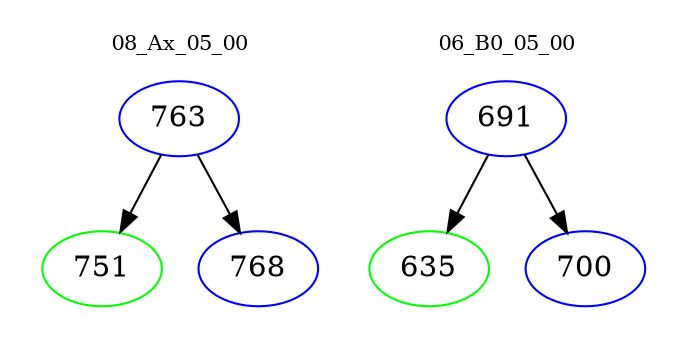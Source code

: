 digraph{
subgraph cluster_0 {
color = white
label = "08_Ax_05_00";
fontsize=10;
T0_763 [label="763", color="blue"]
T0_763 -> T0_751 [color="black"]
T0_751 [label="751", color="green"]
T0_763 -> T0_768 [color="black"]
T0_768 [label="768", color="blue"]
}
subgraph cluster_1 {
color = white
label = "06_B0_05_00";
fontsize=10;
T1_691 [label="691", color="blue"]
T1_691 -> T1_635 [color="black"]
T1_635 [label="635", color="green"]
T1_691 -> T1_700 [color="black"]
T1_700 [label="700", color="blue"]
}
}
